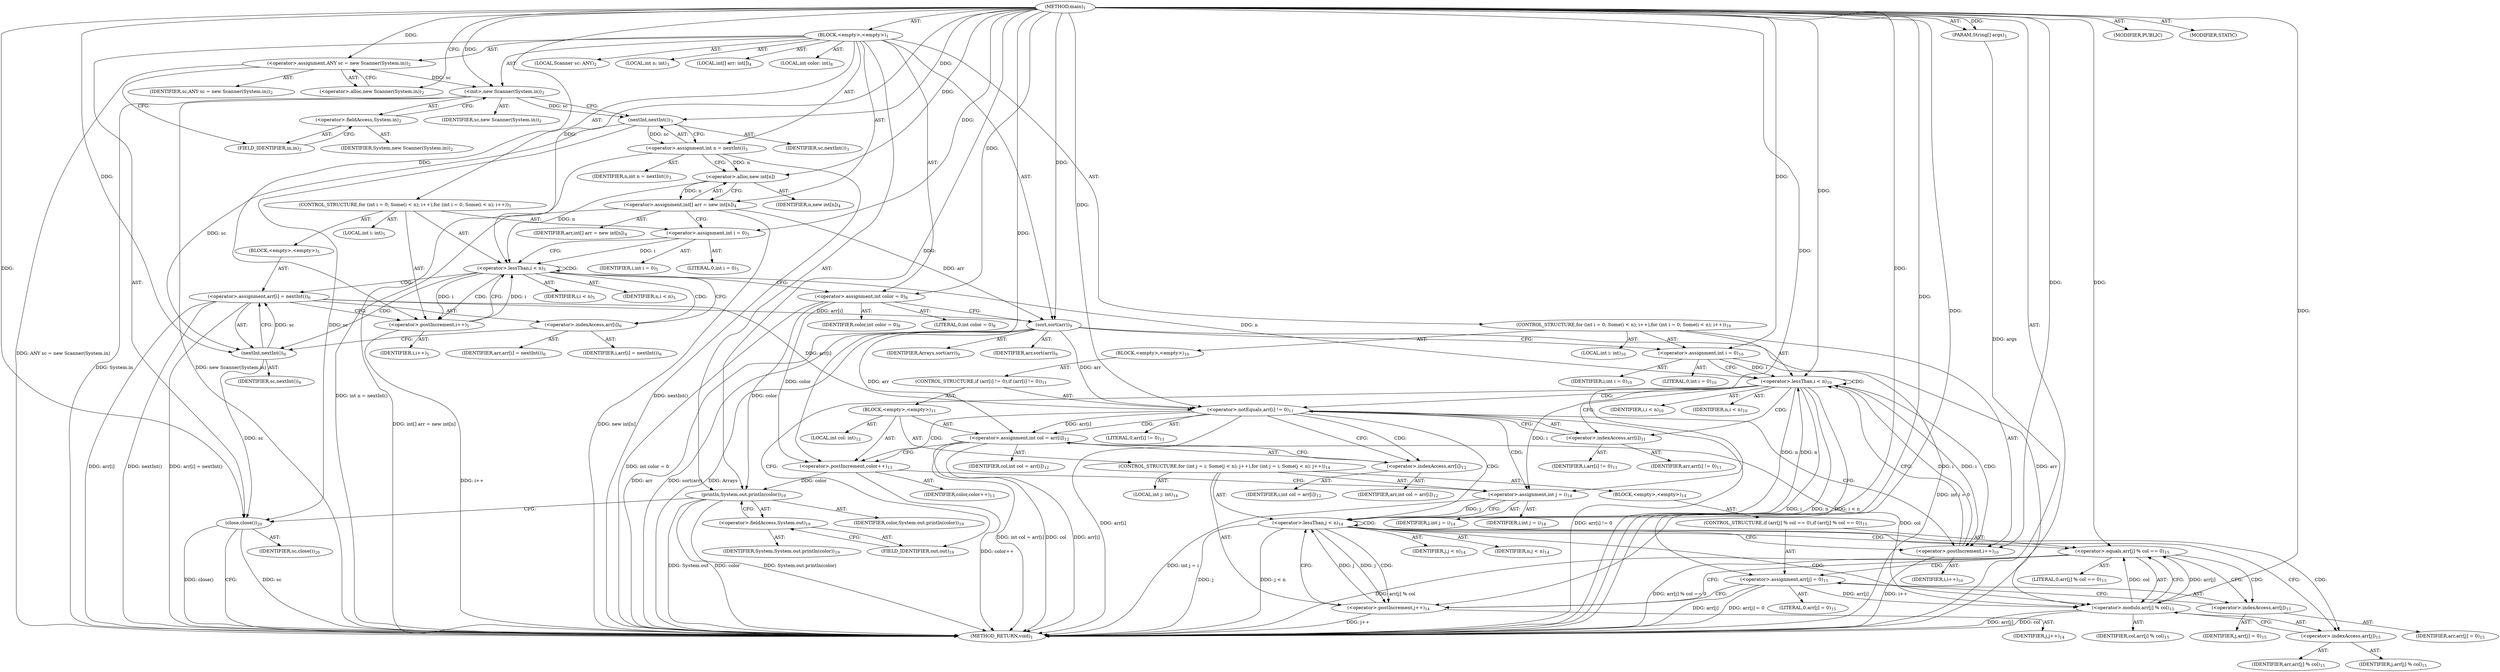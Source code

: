 digraph "main" {  
"19" [label = <(METHOD,main)<SUB>1</SUB>> ]
"20" [label = <(PARAM,String[] args)<SUB>1</SUB>> ]
"21" [label = <(BLOCK,&lt;empty&gt;,&lt;empty&gt;)<SUB>1</SUB>> ]
"4" [label = <(LOCAL,Scanner sc: ANY)<SUB>2</SUB>> ]
"22" [label = <(&lt;operator&gt;.assignment,ANY sc = new Scanner(System.in))<SUB>2</SUB>> ]
"23" [label = <(IDENTIFIER,sc,ANY sc = new Scanner(System.in))<SUB>2</SUB>> ]
"24" [label = <(&lt;operator&gt;.alloc,new Scanner(System.in))<SUB>2</SUB>> ]
"25" [label = <(&lt;init&gt;,new Scanner(System.in))<SUB>2</SUB>> ]
"3" [label = <(IDENTIFIER,sc,new Scanner(System.in))<SUB>2</SUB>> ]
"26" [label = <(&lt;operator&gt;.fieldAccess,System.in)<SUB>2</SUB>> ]
"27" [label = <(IDENTIFIER,System,new Scanner(System.in))<SUB>2</SUB>> ]
"28" [label = <(FIELD_IDENTIFIER,in,in)<SUB>2</SUB>> ]
"29" [label = <(LOCAL,int n: int)<SUB>3</SUB>> ]
"30" [label = <(&lt;operator&gt;.assignment,int n = nextInt())<SUB>3</SUB>> ]
"31" [label = <(IDENTIFIER,n,int n = nextInt())<SUB>3</SUB>> ]
"32" [label = <(nextInt,nextInt())<SUB>3</SUB>> ]
"33" [label = <(IDENTIFIER,sc,nextInt())<SUB>3</SUB>> ]
"34" [label = <(LOCAL,int[] arr: int[])<SUB>4</SUB>> ]
"35" [label = <(&lt;operator&gt;.assignment,int[] arr = new int[n])<SUB>4</SUB>> ]
"36" [label = <(IDENTIFIER,arr,int[] arr = new int[n])<SUB>4</SUB>> ]
"37" [label = <(&lt;operator&gt;.alloc,new int[n])> ]
"38" [label = <(IDENTIFIER,n,new int[n])<SUB>4</SUB>> ]
"39" [label = <(CONTROL_STRUCTURE,for (int i = 0; Some(i &lt; n); i++),for (int i = 0; Some(i &lt; n); i++))<SUB>5</SUB>> ]
"40" [label = <(LOCAL,int i: int)<SUB>5</SUB>> ]
"41" [label = <(&lt;operator&gt;.assignment,int i = 0)<SUB>5</SUB>> ]
"42" [label = <(IDENTIFIER,i,int i = 0)<SUB>5</SUB>> ]
"43" [label = <(LITERAL,0,int i = 0)<SUB>5</SUB>> ]
"44" [label = <(&lt;operator&gt;.lessThan,i &lt; n)<SUB>5</SUB>> ]
"45" [label = <(IDENTIFIER,i,i &lt; n)<SUB>5</SUB>> ]
"46" [label = <(IDENTIFIER,n,i &lt; n)<SUB>5</SUB>> ]
"47" [label = <(&lt;operator&gt;.postIncrement,i++)<SUB>5</SUB>> ]
"48" [label = <(IDENTIFIER,i,i++)<SUB>5</SUB>> ]
"49" [label = <(BLOCK,&lt;empty&gt;,&lt;empty&gt;)<SUB>5</SUB>> ]
"50" [label = <(&lt;operator&gt;.assignment,arr[i] = nextInt())<SUB>6</SUB>> ]
"51" [label = <(&lt;operator&gt;.indexAccess,arr[i])<SUB>6</SUB>> ]
"52" [label = <(IDENTIFIER,arr,arr[i] = nextInt())<SUB>6</SUB>> ]
"53" [label = <(IDENTIFIER,i,arr[i] = nextInt())<SUB>6</SUB>> ]
"54" [label = <(nextInt,nextInt())<SUB>6</SUB>> ]
"55" [label = <(IDENTIFIER,sc,nextInt())<SUB>6</SUB>> ]
"56" [label = <(LOCAL,int color: int)<SUB>8</SUB>> ]
"57" [label = <(&lt;operator&gt;.assignment,int color = 0)<SUB>8</SUB>> ]
"58" [label = <(IDENTIFIER,color,int color = 0)<SUB>8</SUB>> ]
"59" [label = <(LITERAL,0,int color = 0)<SUB>8</SUB>> ]
"60" [label = <(sort,sort(arr))<SUB>9</SUB>> ]
"61" [label = <(IDENTIFIER,Arrays,sort(arr))<SUB>9</SUB>> ]
"62" [label = <(IDENTIFIER,arr,sort(arr))<SUB>9</SUB>> ]
"63" [label = <(CONTROL_STRUCTURE,for (int i = 0; Some(i &lt; n); i++),for (int i = 0; Some(i &lt; n); i++))<SUB>10</SUB>> ]
"64" [label = <(LOCAL,int i: int)<SUB>10</SUB>> ]
"65" [label = <(&lt;operator&gt;.assignment,int i = 0)<SUB>10</SUB>> ]
"66" [label = <(IDENTIFIER,i,int i = 0)<SUB>10</SUB>> ]
"67" [label = <(LITERAL,0,int i = 0)<SUB>10</SUB>> ]
"68" [label = <(&lt;operator&gt;.lessThan,i &lt; n)<SUB>10</SUB>> ]
"69" [label = <(IDENTIFIER,i,i &lt; n)<SUB>10</SUB>> ]
"70" [label = <(IDENTIFIER,n,i &lt; n)<SUB>10</SUB>> ]
"71" [label = <(&lt;operator&gt;.postIncrement,i++)<SUB>10</SUB>> ]
"72" [label = <(IDENTIFIER,i,i++)<SUB>10</SUB>> ]
"73" [label = <(BLOCK,&lt;empty&gt;,&lt;empty&gt;)<SUB>10</SUB>> ]
"74" [label = <(CONTROL_STRUCTURE,if (arr[i] != 0),if (arr[i] != 0))<SUB>11</SUB>> ]
"75" [label = <(&lt;operator&gt;.notEquals,arr[i] != 0)<SUB>11</SUB>> ]
"76" [label = <(&lt;operator&gt;.indexAccess,arr[i])<SUB>11</SUB>> ]
"77" [label = <(IDENTIFIER,arr,arr[i] != 0)<SUB>11</SUB>> ]
"78" [label = <(IDENTIFIER,i,arr[i] != 0)<SUB>11</SUB>> ]
"79" [label = <(LITERAL,0,arr[i] != 0)<SUB>11</SUB>> ]
"80" [label = <(BLOCK,&lt;empty&gt;,&lt;empty&gt;)<SUB>11</SUB>> ]
"81" [label = <(LOCAL,int col: int)<SUB>12</SUB>> ]
"82" [label = <(&lt;operator&gt;.assignment,int col = arr[i])<SUB>12</SUB>> ]
"83" [label = <(IDENTIFIER,col,int col = arr[i])<SUB>12</SUB>> ]
"84" [label = <(&lt;operator&gt;.indexAccess,arr[i])<SUB>12</SUB>> ]
"85" [label = <(IDENTIFIER,arr,int col = arr[i])<SUB>12</SUB>> ]
"86" [label = <(IDENTIFIER,i,int col = arr[i])<SUB>12</SUB>> ]
"87" [label = <(&lt;operator&gt;.postIncrement,color++)<SUB>13</SUB>> ]
"88" [label = <(IDENTIFIER,color,color++)<SUB>13</SUB>> ]
"89" [label = <(CONTROL_STRUCTURE,for (int j = i; Some(j &lt; n); j++),for (int j = i; Some(j &lt; n); j++))<SUB>14</SUB>> ]
"90" [label = <(LOCAL,int j: int)<SUB>14</SUB>> ]
"91" [label = <(&lt;operator&gt;.assignment,int j = i)<SUB>14</SUB>> ]
"92" [label = <(IDENTIFIER,j,int j = i)<SUB>14</SUB>> ]
"93" [label = <(IDENTIFIER,i,int j = i)<SUB>14</SUB>> ]
"94" [label = <(&lt;operator&gt;.lessThan,j &lt; n)<SUB>14</SUB>> ]
"95" [label = <(IDENTIFIER,j,j &lt; n)<SUB>14</SUB>> ]
"96" [label = <(IDENTIFIER,n,j &lt; n)<SUB>14</SUB>> ]
"97" [label = <(&lt;operator&gt;.postIncrement,j++)<SUB>14</SUB>> ]
"98" [label = <(IDENTIFIER,j,j++)<SUB>14</SUB>> ]
"99" [label = <(BLOCK,&lt;empty&gt;,&lt;empty&gt;)<SUB>14</SUB>> ]
"100" [label = <(CONTROL_STRUCTURE,if (arr[j] % col == 0),if (arr[j] % col == 0))<SUB>15</SUB>> ]
"101" [label = <(&lt;operator&gt;.equals,arr[j] % col == 0)<SUB>15</SUB>> ]
"102" [label = <(&lt;operator&gt;.modulo,arr[j] % col)<SUB>15</SUB>> ]
"103" [label = <(&lt;operator&gt;.indexAccess,arr[j])<SUB>15</SUB>> ]
"104" [label = <(IDENTIFIER,arr,arr[j] % col)<SUB>15</SUB>> ]
"105" [label = <(IDENTIFIER,j,arr[j] % col)<SUB>15</SUB>> ]
"106" [label = <(IDENTIFIER,col,arr[j] % col)<SUB>15</SUB>> ]
"107" [label = <(LITERAL,0,arr[j] % col == 0)<SUB>15</SUB>> ]
"108" [label = <(&lt;operator&gt;.assignment,arr[j] = 0)<SUB>15</SUB>> ]
"109" [label = <(&lt;operator&gt;.indexAccess,arr[j])<SUB>15</SUB>> ]
"110" [label = <(IDENTIFIER,arr,arr[j] = 0)<SUB>15</SUB>> ]
"111" [label = <(IDENTIFIER,j,arr[j] = 0)<SUB>15</SUB>> ]
"112" [label = <(LITERAL,0,arr[j] = 0)<SUB>15</SUB>> ]
"113" [label = <(println,System.out.println(color))<SUB>19</SUB>> ]
"114" [label = <(&lt;operator&gt;.fieldAccess,System.out)<SUB>19</SUB>> ]
"115" [label = <(IDENTIFIER,System,System.out.println(color))<SUB>19</SUB>> ]
"116" [label = <(FIELD_IDENTIFIER,out,out)<SUB>19</SUB>> ]
"117" [label = <(IDENTIFIER,color,System.out.println(color))<SUB>19</SUB>> ]
"118" [label = <(close,close())<SUB>20</SUB>> ]
"119" [label = <(IDENTIFIER,sc,close())<SUB>20</SUB>> ]
"120" [label = <(MODIFIER,PUBLIC)> ]
"121" [label = <(MODIFIER,STATIC)> ]
"122" [label = <(METHOD_RETURN,void)<SUB>1</SUB>> ]
  "19" -> "20"  [ label = "AST: "] 
  "19" -> "21"  [ label = "AST: "] 
  "19" -> "120"  [ label = "AST: "] 
  "19" -> "121"  [ label = "AST: "] 
  "19" -> "122"  [ label = "AST: "] 
  "21" -> "4"  [ label = "AST: "] 
  "21" -> "22"  [ label = "AST: "] 
  "21" -> "25"  [ label = "AST: "] 
  "21" -> "29"  [ label = "AST: "] 
  "21" -> "30"  [ label = "AST: "] 
  "21" -> "34"  [ label = "AST: "] 
  "21" -> "35"  [ label = "AST: "] 
  "21" -> "39"  [ label = "AST: "] 
  "21" -> "56"  [ label = "AST: "] 
  "21" -> "57"  [ label = "AST: "] 
  "21" -> "60"  [ label = "AST: "] 
  "21" -> "63"  [ label = "AST: "] 
  "21" -> "113"  [ label = "AST: "] 
  "21" -> "118"  [ label = "AST: "] 
  "22" -> "23"  [ label = "AST: "] 
  "22" -> "24"  [ label = "AST: "] 
  "25" -> "3"  [ label = "AST: "] 
  "25" -> "26"  [ label = "AST: "] 
  "26" -> "27"  [ label = "AST: "] 
  "26" -> "28"  [ label = "AST: "] 
  "30" -> "31"  [ label = "AST: "] 
  "30" -> "32"  [ label = "AST: "] 
  "32" -> "33"  [ label = "AST: "] 
  "35" -> "36"  [ label = "AST: "] 
  "35" -> "37"  [ label = "AST: "] 
  "37" -> "38"  [ label = "AST: "] 
  "39" -> "40"  [ label = "AST: "] 
  "39" -> "41"  [ label = "AST: "] 
  "39" -> "44"  [ label = "AST: "] 
  "39" -> "47"  [ label = "AST: "] 
  "39" -> "49"  [ label = "AST: "] 
  "41" -> "42"  [ label = "AST: "] 
  "41" -> "43"  [ label = "AST: "] 
  "44" -> "45"  [ label = "AST: "] 
  "44" -> "46"  [ label = "AST: "] 
  "47" -> "48"  [ label = "AST: "] 
  "49" -> "50"  [ label = "AST: "] 
  "50" -> "51"  [ label = "AST: "] 
  "50" -> "54"  [ label = "AST: "] 
  "51" -> "52"  [ label = "AST: "] 
  "51" -> "53"  [ label = "AST: "] 
  "54" -> "55"  [ label = "AST: "] 
  "57" -> "58"  [ label = "AST: "] 
  "57" -> "59"  [ label = "AST: "] 
  "60" -> "61"  [ label = "AST: "] 
  "60" -> "62"  [ label = "AST: "] 
  "63" -> "64"  [ label = "AST: "] 
  "63" -> "65"  [ label = "AST: "] 
  "63" -> "68"  [ label = "AST: "] 
  "63" -> "71"  [ label = "AST: "] 
  "63" -> "73"  [ label = "AST: "] 
  "65" -> "66"  [ label = "AST: "] 
  "65" -> "67"  [ label = "AST: "] 
  "68" -> "69"  [ label = "AST: "] 
  "68" -> "70"  [ label = "AST: "] 
  "71" -> "72"  [ label = "AST: "] 
  "73" -> "74"  [ label = "AST: "] 
  "74" -> "75"  [ label = "AST: "] 
  "74" -> "80"  [ label = "AST: "] 
  "75" -> "76"  [ label = "AST: "] 
  "75" -> "79"  [ label = "AST: "] 
  "76" -> "77"  [ label = "AST: "] 
  "76" -> "78"  [ label = "AST: "] 
  "80" -> "81"  [ label = "AST: "] 
  "80" -> "82"  [ label = "AST: "] 
  "80" -> "87"  [ label = "AST: "] 
  "80" -> "89"  [ label = "AST: "] 
  "82" -> "83"  [ label = "AST: "] 
  "82" -> "84"  [ label = "AST: "] 
  "84" -> "85"  [ label = "AST: "] 
  "84" -> "86"  [ label = "AST: "] 
  "87" -> "88"  [ label = "AST: "] 
  "89" -> "90"  [ label = "AST: "] 
  "89" -> "91"  [ label = "AST: "] 
  "89" -> "94"  [ label = "AST: "] 
  "89" -> "97"  [ label = "AST: "] 
  "89" -> "99"  [ label = "AST: "] 
  "91" -> "92"  [ label = "AST: "] 
  "91" -> "93"  [ label = "AST: "] 
  "94" -> "95"  [ label = "AST: "] 
  "94" -> "96"  [ label = "AST: "] 
  "97" -> "98"  [ label = "AST: "] 
  "99" -> "100"  [ label = "AST: "] 
  "100" -> "101"  [ label = "AST: "] 
  "100" -> "108"  [ label = "AST: "] 
  "101" -> "102"  [ label = "AST: "] 
  "101" -> "107"  [ label = "AST: "] 
  "102" -> "103"  [ label = "AST: "] 
  "102" -> "106"  [ label = "AST: "] 
  "103" -> "104"  [ label = "AST: "] 
  "103" -> "105"  [ label = "AST: "] 
  "108" -> "109"  [ label = "AST: "] 
  "108" -> "112"  [ label = "AST: "] 
  "109" -> "110"  [ label = "AST: "] 
  "109" -> "111"  [ label = "AST: "] 
  "113" -> "114"  [ label = "AST: "] 
  "113" -> "117"  [ label = "AST: "] 
  "114" -> "115"  [ label = "AST: "] 
  "114" -> "116"  [ label = "AST: "] 
  "118" -> "119"  [ label = "AST: "] 
  "22" -> "28"  [ label = "CFG: "] 
  "25" -> "32"  [ label = "CFG: "] 
  "30" -> "37"  [ label = "CFG: "] 
  "35" -> "41"  [ label = "CFG: "] 
  "57" -> "60"  [ label = "CFG: "] 
  "60" -> "65"  [ label = "CFG: "] 
  "113" -> "118"  [ label = "CFG: "] 
  "118" -> "122"  [ label = "CFG: "] 
  "24" -> "22"  [ label = "CFG: "] 
  "26" -> "25"  [ label = "CFG: "] 
  "32" -> "30"  [ label = "CFG: "] 
  "37" -> "35"  [ label = "CFG: "] 
  "41" -> "44"  [ label = "CFG: "] 
  "44" -> "51"  [ label = "CFG: "] 
  "44" -> "57"  [ label = "CFG: "] 
  "47" -> "44"  [ label = "CFG: "] 
  "65" -> "68"  [ label = "CFG: "] 
  "68" -> "76"  [ label = "CFG: "] 
  "68" -> "116"  [ label = "CFG: "] 
  "71" -> "68"  [ label = "CFG: "] 
  "114" -> "113"  [ label = "CFG: "] 
  "28" -> "26"  [ label = "CFG: "] 
  "50" -> "47"  [ label = "CFG: "] 
  "116" -> "114"  [ label = "CFG: "] 
  "51" -> "54"  [ label = "CFG: "] 
  "54" -> "50"  [ label = "CFG: "] 
  "75" -> "84"  [ label = "CFG: "] 
  "75" -> "71"  [ label = "CFG: "] 
  "76" -> "75"  [ label = "CFG: "] 
  "82" -> "87"  [ label = "CFG: "] 
  "87" -> "91"  [ label = "CFG: "] 
  "84" -> "82"  [ label = "CFG: "] 
  "91" -> "94"  [ label = "CFG: "] 
  "94" -> "103"  [ label = "CFG: "] 
  "94" -> "71"  [ label = "CFG: "] 
  "97" -> "94"  [ label = "CFG: "] 
  "101" -> "109"  [ label = "CFG: "] 
  "101" -> "97"  [ label = "CFG: "] 
  "108" -> "97"  [ label = "CFG: "] 
  "102" -> "101"  [ label = "CFG: "] 
  "109" -> "108"  [ label = "CFG: "] 
  "103" -> "102"  [ label = "CFG: "] 
  "19" -> "24"  [ label = "CFG: "] 
  "20" -> "122"  [ label = "DDG: args"] 
  "22" -> "122"  [ label = "DDG: ANY sc = new Scanner(System.in)"] 
  "25" -> "122"  [ label = "DDG: System.in"] 
  "25" -> "122"  [ label = "DDG: new Scanner(System.in)"] 
  "30" -> "122"  [ label = "DDG: nextInt()"] 
  "30" -> "122"  [ label = "DDG: int n = nextInt()"] 
  "35" -> "122"  [ label = "DDG: new int[n]"] 
  "35" -> "122"  [ label = "DDG: int[] arr = new int[n]"] 
  "57" -> "122"  [ label = "DDG: int color = 0"] 
  "60" -> "122"  [ label = "DDG: arr"] 
  "60" -> "122"  [ label = "DDG: sort(arr)"] 
  "65" -> "122"  [ label = "DDG: int i = 0"] 
  "68" -> "122"  [ label = "DDG: i"] 
  "68" -> "122"  [ label = "DDG: n"] 
  "68" -> "122"  [ label = "DDG: i &lt; n"] 
  "113" -> "122"  [ label = "DDG: System.out"] 
  "113" -> "122"  [ label = "DDG: color"] 
  "113" -> "122"  [ label = "DDG: System.out.println(color)"] 
  "118" -> "122"  [ label = "DDG: sc"] 
  "118" -> "122"  [ label = "DDG: close()"] 
  "75" -> "122"  [ label = "DDG: arr[i]"] 
  "75" -> "122"  [ label = "DDG: arr[i] != 0"] 
  "82" -> "122"  [ label = "DDG: col"] 
  "82" -> "122"  [ label = "DDG: arr[i]"] 
  "82" -> "122"  [ label = "DDG: int col = arr[i]"] 
  "87" -> "122"  [ label = "DDG: color++"] 
  "91" -> "122"  [ label = "DDG: int j = i"] 
  "94" -> "122"  [ label = "DDG: j"] 
  "94" -> "122"  [ label = "DDG: j &lt; n"] 
  "71" -> "122"  [ label = "DDG: i++"] 
  "102" -> "122"  [ label = "DDG: arr[j]"] 
  "102" -> "122"  [ label = "DDG: col"] 
  "101" -> "122"  [ label = "DDG: arr[j] % col"] 
  "101" -> "122"  [ label = "DDG: arr[j] % col == 0"] 
  "108" -> "122"  [ label = "DDG: arr[j]"] 
  "108" -> "122"  [ label = "DDG: arr[j] = 0"] 
  "97" -> "122"  [ label = "DDG: j++"] 
  "50" -> "122"  [ label = "DDG: arr[i]"] 
  "50" -> "122"  [ label = "DDG: nextInt()"] 
  "50" -> "122"  [ label = "DDG: arr[i] = nextInt()"] 
  "47" -> "122"  [ label = "DDG: i++"] 
  "60" -> "122"  [ label = "DDG: Arrays"] 
  "19" -> "20"  [ label = "DDG: "] 
  "19" -> "22"  [ label = "DDG: "] 
  "32" -> "30"  [ label = "DDG: sc"] 
  "37" -> "35"  [ label = "DDG: n"] 
  "19" -> "57"  [ label = "DDG: "] 
  "22" -> "25"  [ label = "DDG: sc"] 
  "19" -> "25"  [ label = "DDG: "] 
  "19" -> "41"  [ label = "DDG: "] 
  "19" -> "60"  [ label = "DDG: "] 
  "35" -> "60"  [ label = "DDG: arr"] 
  "50" -> "60"  [ label = "DDG: arr[i]"] 
  "19" -> "65"  [ label = "DDG: "] 
  "57" -> "113"  [ label = "DDG: color"] 
  "87" -> "113"  [ label = "DDG: color"] 
  "19" -> "113"  [ label = "DDG: "] 
  "32" -> "118"  [ label = "DDG: sc"] 
  "54" -> "118"  [ label = "DDG: sc"] 
  "19" -> "118"  [ label = "DDG: "] 
  "25" -> "32"  [ label = "DDG: sc"] 
  "19" -> "32"  [ label = "DDG: "] 
  "30" -> "37"  [ label = "DDG: n"] 
  "19" -> "37"  [ label = "DDG: "] 
  "41" -> "44"  [ label = "DDG: i"] 
  "47" -> "44"  [ label = "DDG: i"] 
  "19" -> "44"  [ label = "DDG: "] 
  "37" -> "44"  [ label = "DDG: n"] 
  "44" -> "47"  [ label = "DDG: i"] 
  "19" -> "47"  [ label = "DDG: "] 
  "54" -> "50"  [ label = "DDG: sc"] 
  "65" -> "68"  [ label = "DDG: i"] 
  "71" -> "68"  [ label = "DDG: i"] 
  "19" -> "68"  [ label = "DDG: "] 
  "44" -> "68"  [ label = "DDG: n"] 
  "94" -> "68"  [ label = "DDG: n"] 
  "68" -> "71"  [ label = "DDG: i"] 
  "19" -> "71"  [ label = "DDG: "] 
  "32" -> "54"  [ label = "DDG: sc"] 
  "19" -> "54"  [ label = "DDG: "] 
  "60" -> "75"  [ label = "DDG: arr"] 
  "50" -> "75"  [ label = "DDG: arr[i]"] 
  "19" -> "75"  [ label = "DDG: "] 
  "60" -> "82"  [ label = "DDG: arr"] 
  "75" -> "82"  [ label = "DDG: arr[i]"] 
  "57" -> "87"  [ label = "DDG: color"] 
  "19" -> "87"  [ label = "DDG: "] 
  "68" -> "91"  [ label = "DDG: i"] 
  "19" -> "91"  [ label = "DDG: "] 
  "91" -> "94"  [ label = "DDG: j"] 
  "97" -> "94"  [ label = "DDG: j"] 
  "19" -> "94"  [ label = "DDG: "] 
  "68" -> "94"  [ label = "DDG: n"] 
  "94" -> "97"  [ label = "DDG: j"] 
  "19" -> "97"  [ label = "DDG: "] 
  "19" -> "108"  [ label = "DDG: "] 
  "102" -> "101"  [ label = "DDG: arr[j]"] 
  "102" -> "101"  [ label = "DDG: col"] 
  "19" -> "101"  [ label = "DDG: "] 
  "60" -> "102"  [ label = "DDG: arr"] 
  "108" -> "102"  [ label = "DDG: arr[j]"] 
  "82" -> "102"  [ label = "DDG: col"] 
  "19" -> "102"  [ label = "DDG: "] 
  "44" -> "47"  [ label = "CDG: "] 
  "44" -> "51"  [ label = "CDG: "] 
  "44" -> "50"  [ label = "CDG: "] 
  "44" -> "44"  [ label = "CDG: "] 
  "44" -> "54"  [ label = "CDG: "] 
  "68" -> "68"  [ label = "CDG: "] 
  "68" -> "75"  [ label = "CDG: "] 
  "68" -> "76"  [ label = "CDG: "] 
  "68" -> "71"  [ label = "CDG: "] 
  "75" -> "94"  [ label = "CDG: "] 
  "75" -> "84"  [ label = "CDG: "] 
  "75" -> "87"  [ label = "CDG: "] 
  "75" -> "91"  [ label = "CDG: "] 
  "75" -> "82"  [ label = "CDG: "] 
  "94" -> "94"  [ label = "CDG: "] 
  "94" -> "102"  [ label = "CDG: "] 
  "94" -> "103"  [ label = "CDG: "] 
  "94" -> "97"  [ label = "CDG: "] 
  "94" -> "101"  [ label = "CDG: "] 
  "101" -> "108"  [ label = "CDG: "] 
  "101" -> "109"  [ label = "CDG: "] 
}
